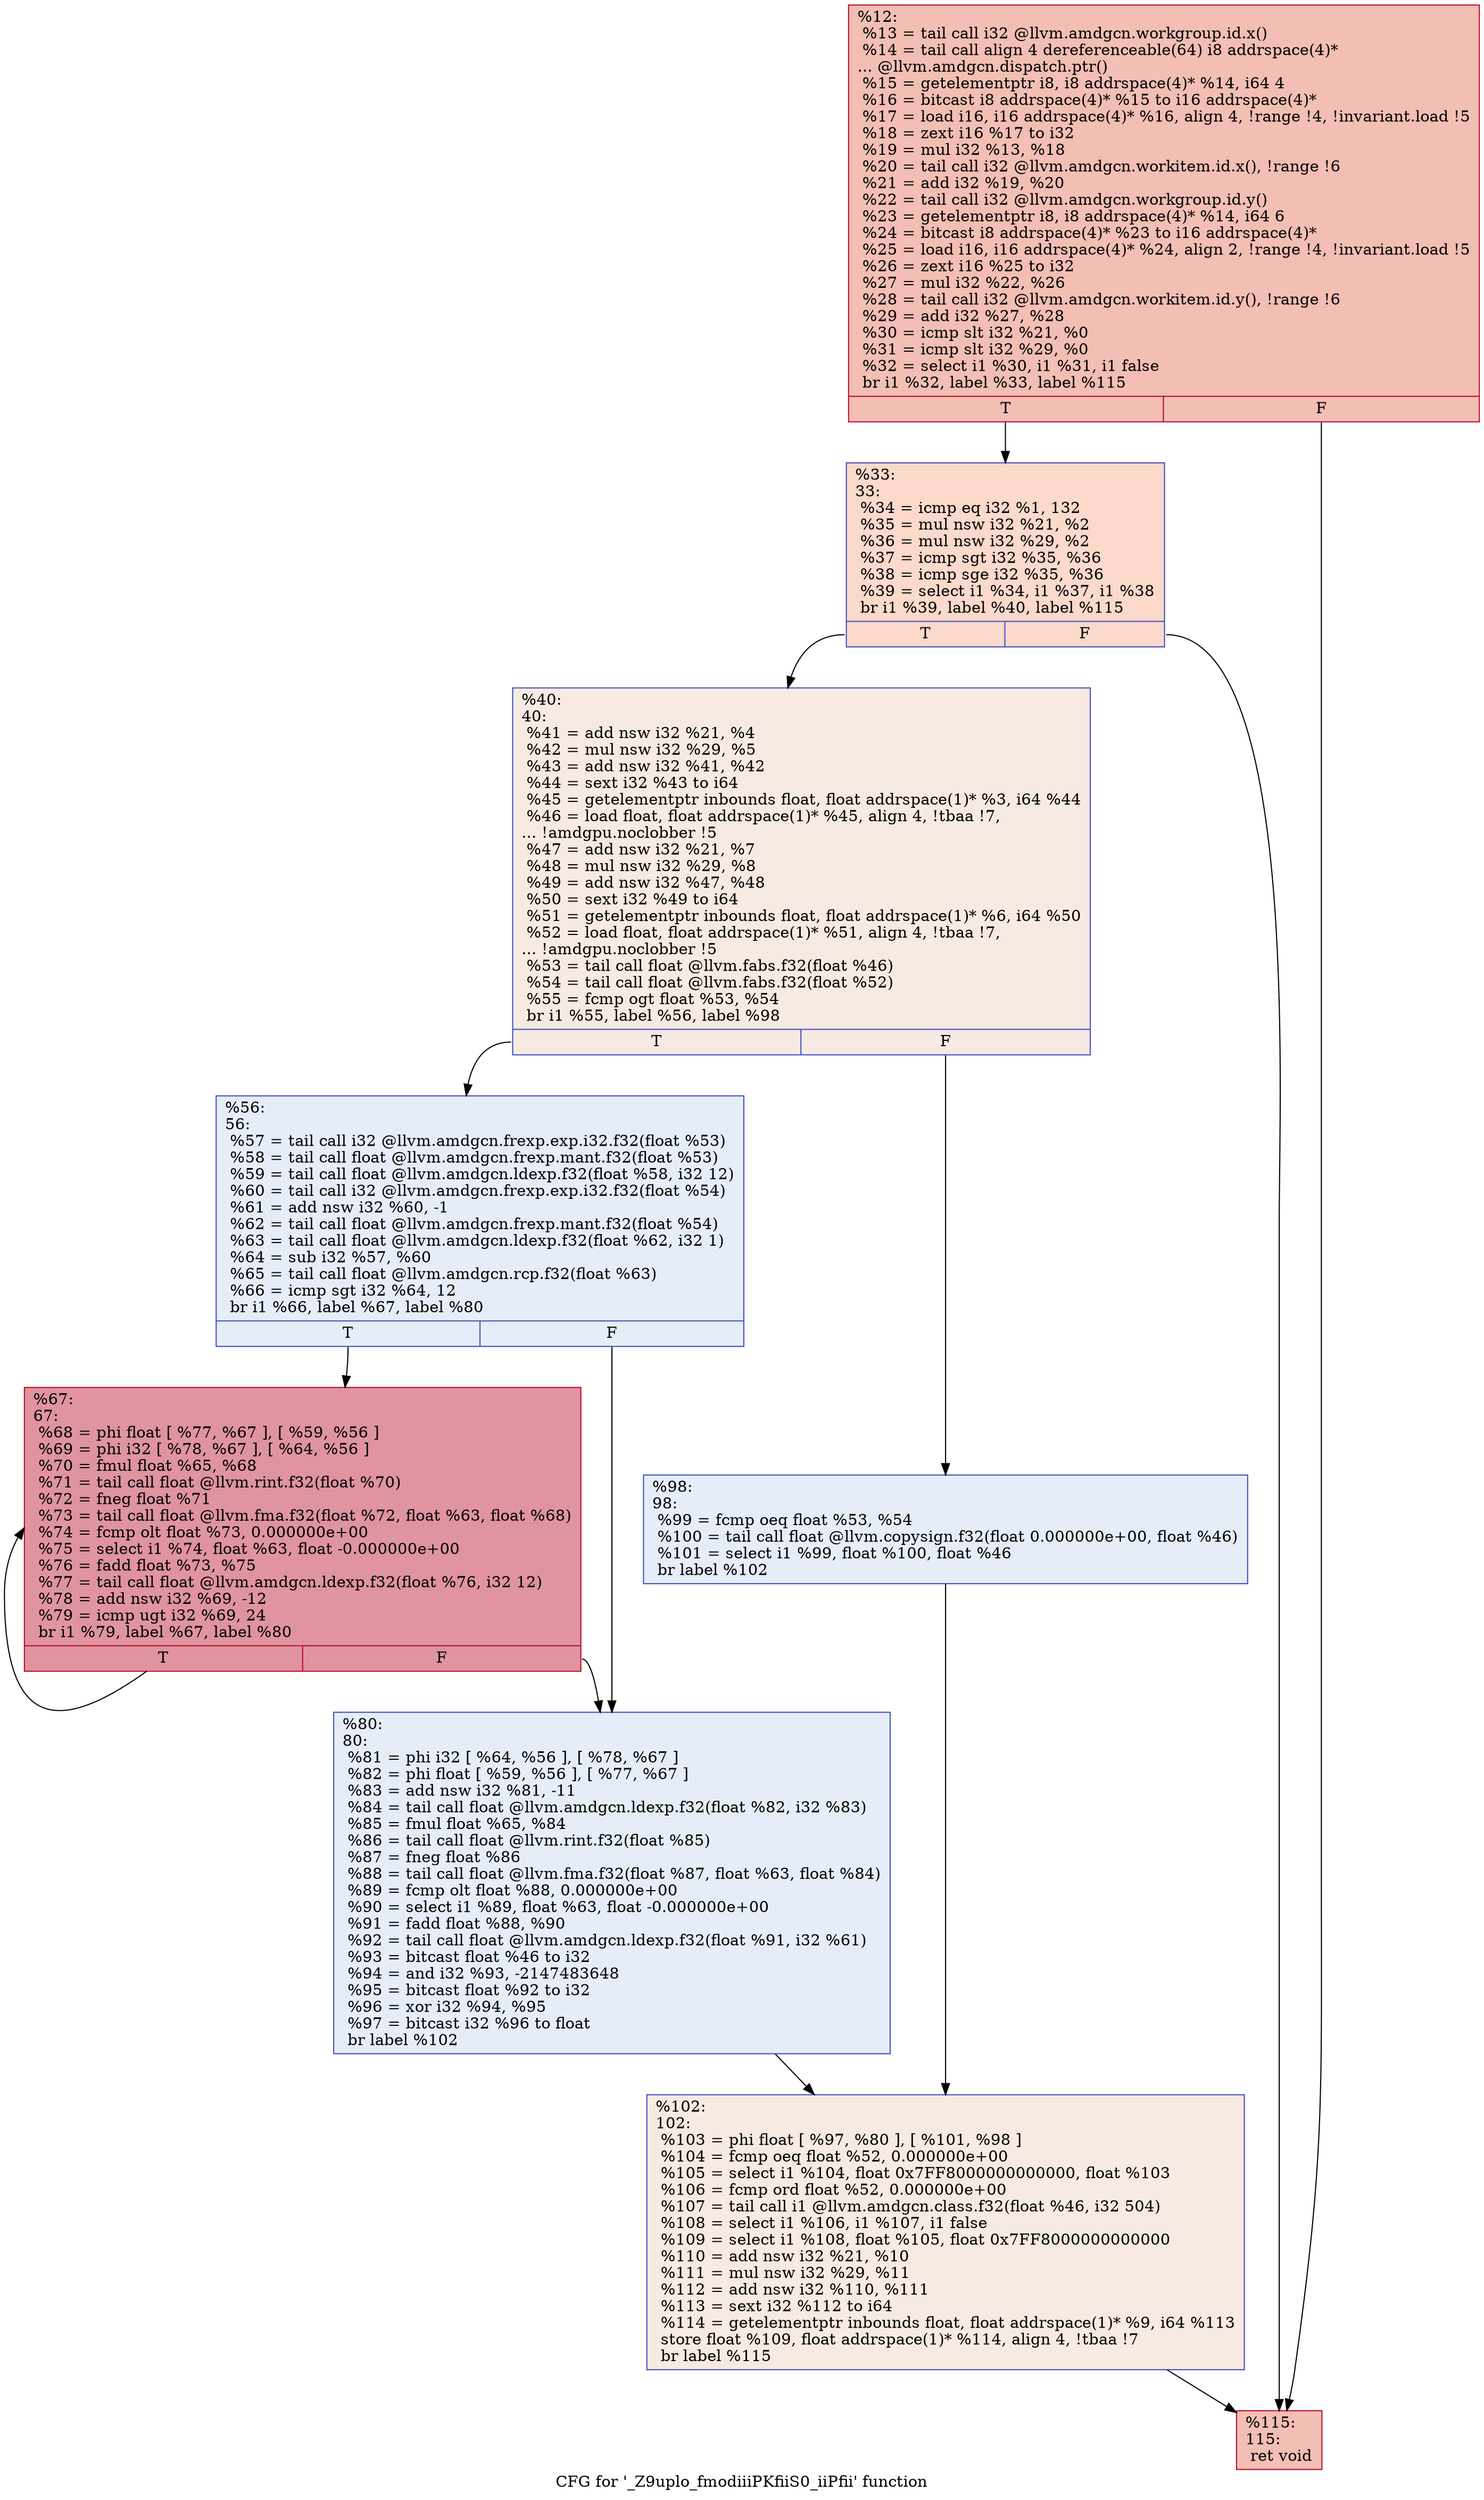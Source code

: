 digraph "CFG for '_Z9uplo_fmodiiiPKfiiS0_iiPfii' function" {
	label="CFG for '_Z9uplo_fmodiiiPKfiiS0_iiPfii' function";

	Node0x58dcc90 [shape=record,color="#b70d28ff", style=filled, fillcolor="#e36c5570",label="{%12:\l  %13 = tail call i32 @llvm.amdgcn.workgroup.id.x()\l  %14 = tail call align 4 dereferenceable(64) i8 addrspace(4)*\l... @llvm.amdgcn.dispatch.ptr()\l  %15 = getelementptr i8, i8 addrspace(4)* %14, i64 4\l  %16 = bitcast i8 addrspace(4)* %15 to i16 addrspace(4)*\l  %17 = load i16, i16 addrspace(4)* %16, align 4, !range !4, !invariant.load !5\l  %18 = zext i16 %17 to i32\l  %19 = mul i32 %13, %18\l  %20 = tail call i32 @llvm.amdgcn.workitem.id.x(), !range !6\l  %21 = add i32 %19, %20\l  %22 = tail call i32 @llvm.amdgcn.workgroup.id.y()\l  %23 = getelementptr i8, i8 addrspace(4)* %14, i64 6\l  %24 = bitcast i8 addrspace(4)* %23 to i16 addrspace(4)*\l  %25 = load i16, i16 addrspace(4)* %24, align 2, !range !4, !invariant.load !5\l  %26 = zext i16 %25 to i32\l  %27 = mul i32 %22, %26\l  %28 = tail call i32 @llvm.amdgcn.workitem.id.y(), !range !6\l  %29 = add i32 %27, %28\l  %30 = icmp slt i32 %21, %0\l  %31 = icmp slt i32 %29, %0\l  %32 = select i1 %30, i1 %31, i1 false\l  br i1 %32, label %33, label %115\l|{<s0>T|<s1>F}}"];
	Node0x58dcc90:s0 -> Node0x58de430;
	Node0x58dcc90:s1 -> Node0x58de4c0;
	Node0x58de430 [shape=record,color="#3d50c3ff", style=filled, fillcolor="#f7a88970",label="{%33:\l33:                                               \l  %34 = icmp eq i32 %1, 132\l  %35 = mul nsw i32 %21, %2\l  %36 = mul nsw i32 %29, %2\l  %37 = icmp sgt i32 %35, %36\l  %38 = icmp sge i32 %35, %36\l  %39 = select i1 %34, i1 %37, i1 %38\l  br i1 %39, label %40, label %115\l|{<s0>T|<s1>F}}"];
	Node0x58de430:s0 -> Node0x58e1950;
	Node0x58de430:s1 -> Node0x58de4c0;
	Node0x58e1950 [shape=record,color="#3d50c3ff", style=filled, fillcolor="#eed0c070",label="{%40:\l40:                                               \l  %41 = add nsw i32 %21, %4\l  %42 = mul nsw i32 %29, %5\l  %43 = add nsw i32 %41, %42\l  %44 = sext i32 %43 to i64\l  %45 = getelementptr inbounds float, float addrspace(1)* %3, i64 %44\l  %46 = load float, float addrspace(1)* %45, align 4, !tbaa !7,\l... !amdgpu.noclobber !5\l  %47 = add nsw i32 %21, %7\l  %48 = mul nsw i32 %29, %8\l  %49 = add nsw i32 %47, %48\l  %50 = sext i32 %49 to i64\l  %51 = getelementptr inbounds float, float addrspace(1)* %6, i64 %50\l  %52 = load float, float addrspace(1)* %51, align 4, !tbaa !7,\l... !amdgpu.noclobber !5\l  %53 = tail call float @llvm.fabs.f32(float %46)\l  %54 = tail call float @llvm.fabs.f32(float %52)\l  %55 = fcmp ogt float %53, %54\l  br i1 %55, label %56, label %98\l|{<s0>T|<s1>F}}"];
	Node0x58e1950:s0 -> Node0x58e2c50;
	Node0x58e1950:s1 -> Node0x58e2ce0;
	Node0x58e2c50 [shape=record,color="#3d50c3ff", style=filled, fillcolor="#c7d7f070",label="{%56:\l56:                                               \l  %57 = tail call i32 @llvm.amdgcn.frexp.exp.i32.f32(float %53)\l  %58 = tail call float @llvm.amdgcn.frexp.mant.f32(float %53)\l  %59 = tail call float @llvm.amdgcn.ldexp.f32(float %58, i32 12)\l  %60 = tail call i32 @llvm.amdgcn.frexp.exp.i32.f32(float %54)\l  %61 = add nsw i32 %60, -1\l  %62 = tail call float @llvm.amdgcn.frexp.mant.f32(float %54)\l  %63 = tail call float @llvm.amdgcn.ldexp.f32(float %62, i32 1)\l  %64 = sub i32 %57, %60\l  %65 = tail call float @llvm.amdgcn.rcp.f32(float %63)\l  %66 = icmp sgt i32 %64, 12\l  br i1 %66, label %67, label %80\l|{<s0>T|<s1>F}}"];
	Node0x58e2c50:s0 -> Node0x58e1480;
	Node0x58e2c50:s1 -> Node0x58e3e40;
	Node0x58e1480 [shape=record,color="#b70d28ff", style=filled, fillcolor="#b70d2870",label="{%67:\l67:                                               \l  %68 = phi float [ %77, %67 ], [ %59, %56 ]\l  %69 = phi i32 [ %78, %67 ], [ %64, %56 ]\l  %70 = fmul float %65, %68\l  %71 = tail call float @llvm.rint.f32(float %70)\l  %72 = fneg float %71\l  %73 = tail call float @llvm.fma.f32(float %72, float %63, float %68)\l  %74 = fcmp olt float %73, 0.000000e+00\l  %75 = select i1 %74, float %63, float -0.000000e+00\l  %76 = fadd float %73, %75\l  %77 = tail call float @llvm.amdgcn.ldexp.f32(float %76, i32 12)\l  %78 = add nsw i32 %69, -12\l  %79 = icmp ugt i32 %69, 24\l  br i1 %79, label %67, label %80\l|{<s0>T|<s1>F}}"];
	Node0x58e1480:s0 -> Node0x58e1480;
	Node0x58e1480:s1 -> Node0x58e3e40;
	Node0x58e3e40 [shape=record,color="#3d50c3ff", style=filled, fillcolor="#c7d7f070",label="{%80:\l80:                                               \l  %81 = phi i32 [ %64, %56 ], [ %78, %67 ]\l  %82 = phi float [ %59, %56 ], [ %77, %67 ]\l  %83 = add nsw i32 %81, -11\l  %84 = tail call float @llvm.amdgcn.ldexp.f32(float %82, i32 %83)\l  %85 = fmul float %65, %84\l  %86 = tail call float @llvm.rint.f32(float %85)\l  %87 = fneg float %86\l  %88 = tail call float @llvm.fma.f32(float %87, float %63, float %84)\l  %89 = fcmp olt float %88, 0.000000e+00\l  %90 = select i1 %89, float %63, float -0.000000e+00\l  %91 = fadd float %88, %90\l  %92 = tail call float @llvm.amdgcn.ldexp.f32(float %91, i32 %61)\l  %93 = bitcast float %46 to i32\l  %94 = and i32 %93, -2147483648\l  %95 = bitcast float %92 to i32\l  %96 = xor i32 %94, %95\l  %97 = bitcast i32 %96 to float\l  br label %102\l}"];
	Node0x58e3e40 -> Node0x58e6290;
	Node0x58e2ce0 [shape=record,color="#3d50c3ff", style=filled, fillcolor="#c7d7f070",label="{%98:\l98:                                               \l  %99 = fcmp oeq float %53, %54\l  %100 = tail call float @llvm.copysign.f32(float 0.000000e+00, float %46)\l  %101 = select i1 %99, float %100, float %46\l  br label %102\l}"];
	Node0x58e2ce0 -> Node0x58e6290;
	Node0x58e6290 [shape=record,color="#3d50c3ff", style=filled, fillcolor="#eed0c070",label="{%102:\l102:                                              \l  %103 = phi float [ %97, %80 ], [ %101, %98 ]\l  %104 = fcmp oeq float %52, 0.000000e+00\l  %105 = select i1 %104, float 0x7FF8000000000000, float %103\l  %106 = fcmp ord float %52, 0.000000e+00\l  %107 = tail call i1 @llvm.amdgcn.class.f32(float %46, i32 504)\l  %108 = select i1 %106, i1 %107, i1 false\l  %109 = select i1 %108, float %105, float 0x7FF8000000000000\l  %110 = add nsw i32 %21, %10\l  %111 = mul nsw i32 %29, %11\l  %112 = add nsw i32 %110, %111\l  %113 = sext i32 %112 to i64\l  %114 = getelementptr inbounds float, float addrspace(1)* %9, i64 %113\l  store float %109, float addrspace(1)* %114, align 4, !tbaa !7\l  br label %115\l}"];
	Node0x58e6290 -> Node0x58de4c0;
	Node0x58de4c0 [shape=record,color="#b70d28ff", style=filled, fillcolor="#e36c5570",label="{%115:\l115:                                              \l  ret void\l}"];
}
